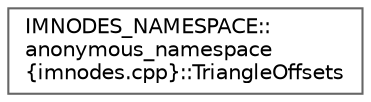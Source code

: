 digraph "Graphical Class Hierarchy"
{
 // LATEX_PDF_SIZE
  bgcolor="transparent";
  edge [fontname=Helvetica,fontsize=10,labelfontname=Helvetica,labelfontsize=10];
  node [fontname=Helvetica,fontsize=10,shape=box,height=0.2,width=0.4];
  rankdir="LR";
  Node0 [label="IMNODES_NAMESPACE::\lanonymous_namespace\l\{imnodes.cpp\}::TriangleOffsets",height=0.2,width=0.4,color="grey40", fillcolor="white", style="filled",URL="$struct_i_m_n_o_d_e_s___n_a_m_e_s_p_a_c_e_1_1anonymous__namespace_02imnodes_8cpp_03_1_1_triangle_offsets.html",tooltip=" "];
}
